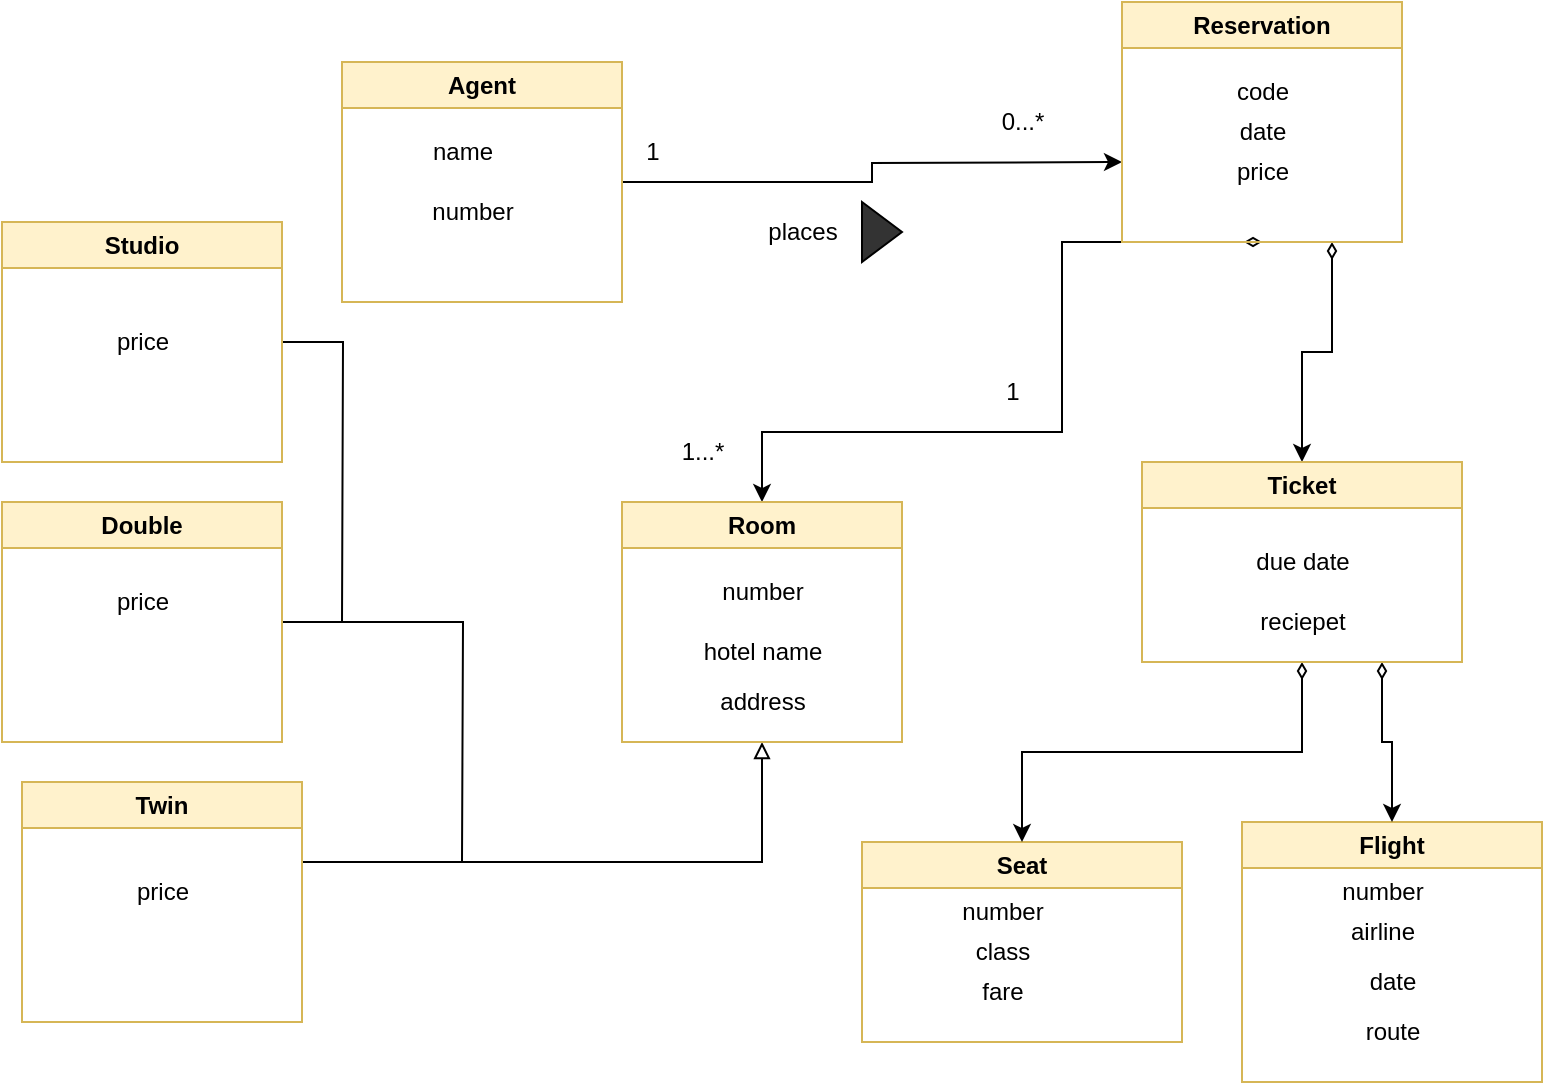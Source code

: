 <mxfile version="21.1.7" type="github">
  <diagram id="C5RBs43oDa-KdzZeNtuy" name="Page-1">
    <mxGraphModel dx="838" dy="597" grid="1" gridSize="10" guides="1" tooltips="1" connect="1" arrows="1" fold="1" page="1" pageScale="1" pageWidth="827" pageHeight="1169" math="0" shadow="0">
      <root>
        <mxCell id="WIyWlLk6GJQsqaUBKTNV-0" />
        <mxCell id="WIyWlLk6GJQsqaUBKTNV-1" parent="WIyWlLk6GJQsqaUBKTNV-0" />
        <mxCell id="3mv8zWbGxLvad9xvJV-8-19" style="edgeStyle=orthogonalEdgeStyle;rounded=0;orthogonalLoop=1;jettySize=auto;html=1;exitX=1;exitY=0.5;exitDx=0;exitDy=0;" parent="WIyWlLk6GJQsqaUBKTNV-1" source="3mv8zWbGxLvad9xvJV-8-0" edge="1">
          <mxGeometry relative="1" as="geometry">
            <mxPoint x="580" y="130" as="targetPoint" />
          </mxGeometry>
        </mxCell>
        <mxCell id="3mv8zWbGxLvad9xvJV-8-0" value="Agent" style="swimlane;whiteSpace=wrap;html=1;startSize=23;fillColor=#fff2cc;strokeColor=#d6b656;" parent="WIyWlLk6GJQsqaUBKTNV-1" vertex="1">
          <mxGeometry x="190" y="80" width="140" height="120" as="geometry">
            <mxRectangle x="310" y="210" width="100" height="30" as="alternateBounds" />
          </mxGeometry>
        </mxCell>
        <mxCell id="3mv8zWbGxLvad9xvJV-8-4" value="number" style="text;html=1;align=center;verticalAlign=middle;resizable=0;points=[];autosize=1;strokeColor=none;fillColor=none;" parent="3mv8zWbGxLvad9xvJV-8-0" vertex="1">
          <mxGeometry x="35" y="60" width="60" height="30" as="geometry" />
        </mxCell>
        <mxCell id="3mv8zWbGxLvad9xvJV-8-5" value="name" style="text;html=1;align=center;verticalAlign=middle;resizable=0;points=[];autosize=1;strokeColor=none;fillColor=none;" parent="3mv8zWbGxLvad9xvJV-8-0" vertex="1">
          <mxGeometry x="35" y="30" width="50" height="30" as="geometry" />
        </mxCell>
        <mxCell id="3mv8zWbGxLvad9xvJV-8-27" style="edgeStyle=orthogonalEdgeStyle;rounded=0;orthogonalLoop=1;jettySize=auto;html=1;exitX=0.5;exitY=1;exitDx=0;exitDy=0;entryX=0.5;entryY=0;entryDx=0;entryDy=0;startArrow=diamondThin;startFill=0;sourcePerimeterSpacing=7;" parent="WIyWlLk6GJQsqaUBKTNV-1" source="3mv8zWbGxLvad9xvJV-8-1" target="3mv8zWbGxLvad9xvJV-8-11" edge="1">
          <mxGeometry relative="1" as="geometry">
            <Array as="points">
              <mxPoint x="550" y="265" />
              <mxPoint x="400" y="265" />
            </Array>
          </mxGeometry>
        </mxCell>
        <mxCell id="ulyiKbnsruMiGm_8XCif-10" style="edgeStyle=orthogonalEdgeStyle;rounded=0;orthogonalLoop=1;jettySize=auto;html=1;exitX=0.75;exitY=1;exitDx=0;exitDy=0;endArrow=classic;endFill=1;startArrow=diamondThin;startFill=0;entryX=0.5;entryY=0;entryDx=0;entryDy=0;" edge="1" parent="WIyWlLk6GJQsqaUBKTNV-1" source="3mv8zWbGxLvad9xvJV-8-1" target="ulyiKbnsruMiGm_8XCif-12">
          <mxGeometry relative="1" as="geometry">
            <mxPoint x="715" y="240" as="targetPoint" />
          </mxGeometry>
        </mxCell>
        <mxCell id="3mv8zWbGxLvad9xvJV-8-1" value="Reservation" style="swimlane;whiteSpace=wrap;html=1;fillColor=#fff2cc;strokeColor=#d6b656;" parent="WIyWlLk6GJQsqaUBKTNV-1" vertex="1">
          <mxGeometry x="580" y="50" width="140" height="120" as="geometry">
            <mxRectangle x="480" y="120" width="70" height="30" as="alternateBounds" />
          </mxGeometry>
        </mxCell>
        <mxCell id="3mv8zWbGxLvad9xvJV-8-6" value="code" style="text;html=1;align=center;verticalAlign=middle;resizable=0;points=[];autosize=1;strokeColor=none;fillColor=none;" parent="3mv8zWbGxLvad9xvJV-8-1" vertex="1">
          <mxGeometry x="45" y="30" width="50" height="30" as="geometry" />
        </mxCell>
        <mxCell id="3mv8zWbGxLvad9xvJV-8-9" value="date" style="text;html=1;align=center;verticalAlign=middle;resizable=0;points=[];autosize=1;strokeColor=none;fillColor=none;" parent="3mv8zWbGxLvad9xvJV-8-1" vertex="1">
          <mxGeometry x="45" y="50" width="50" height="30" as="geometry" />
        </mxCell>
        <mxCell id="3mv8zWbGxLvad9xvJV-8-13" value="price" style="text;html=1;align=center;verticalAlign=middle;resizable=0;points=[];autosize=1;strokeColor=none;fillColor=none;" parent="3mv8zWbGxLvad9xvJV-8-1" vertex="1">
          <mxGeometry x="45" y="70" width="50" height="30" as="geometry" />
        </mxCell>
        <mxCell id="3mv8zWbGxLvad9xvJV-8-25" style="edgeStyle=orthogonalEdgeStyle;rounded=0;orthogonalLoop=1;jettySize=auto;html=1;exitX=1;exitY=0.5;exitDx=0;exitDy=0;entryX=0.5;entryY=1;entryDx=0;entryDy=0;endArrow=block;endFill=0;" parent="WIyWlLk6GJQsqaUBKTNV-1" source="3mv8zWbGxLvad9xvJV-8-2" target="3mv8zWbGxLvad9xvJV-8-11" edge="1">
          <mxGeometry relative="1" as="geometry">
            <Array as="points">
              <mxPoint x="170" y="480" />
              <mxPoint x="400" y="480" />
            </Array>
          </mxGeometry>
        </mxCell>
        <mxCell id="3mv8zWbGxLvad9xvJV-8-2" value="Twin" style="swimlane;whiteSpace=wrap;html=1;fillColor=#fff2cc;strokeColor=#d6b656;" parent="WIyWlLk6GJQsqaUBKTNV-1" vertex="1">
          <mxGeometry x="30" y="440" width="140" height="120" as="geometry">
            <mxRectangle x="310" y="370" width="70" height="30" as="alternateBounds" />
          </mxGeometry>
        </mxCell>
        <mxCell id="3mv8zWbGxLvad9xvJV-8-17" value="price" style="text;html=1;align=center;verticalAlign=middle;resizable=0;points=[];autosize=1;strokeColor=none;fillColor=none;" parent="3mv8zWbGxLvad9xvJV-8-2" vertex="1">
          <mxGeometry x="45" y="40" width="50" height="30" as="geometry" />
        </mxCell>
        <mxCell id="2R_oaOz17dlDIktkUFPh-0" style="edgeStyle=orthogonalEdgeStyle;rounded=0;orthogonalLoop=1;jettySize=auto;html=1;exitX=1;exitY=0.5;exitDx=0;exitDy=0;endArrow=none;endFill=0;" parent="WIyWlLk6GJQsqaUBKTNV-1" source="3mv8zWbGxLvad9xvJV-8-3" edge="1">
          <mxGeometry relative="1" as="geometry">
            <mxPoint x="250" y="480" as="targetPoint" />
          </mxGeometry>
        </mxCell>
        <mxCell id="3mv8zWbGxLvad9xvJV-8-3" value="Double" style="swimlane;whiteSpace=wrap;html=1;fillColor=#fff2cc;strokeColor=#d6b656;" parent="WIyWlLk6GJQsqaUBKTNV-1" vertex="1">
          <mxGeometry x="20" y="300" width="140" height="120" as="geometry" />
        </mxCell>
        <mxCell id="3mv8zWbGxLvad9xvJV-8-11" value="Room" style="swimlane;whiteSpace=wrap;html=1;fillColor=#fff2cc;strokeColor=#d6b656;" parent="WIyWlLk6GJQsqaUBKTNV-1" vertex="1">
          <mxGeometry x="330" y="300" width="140" height="120" as="geometry" />
        </mxCell>
        <mxCell id="3mv8zWbGxLvad9xvJV-8-14" value="number" style="text;html=1;align=center;verticalAlign=middle;resizable=0;points=[];autosize=1;strokeColor=none;fillColor=none;" parent="3mv8zWbGxLvad9xvJV-8-11" vertex="1">
          <mxGeometry x="40" y="30" width="60" height="30" as="geometry" />
        </mxCell>
        <mxCell id="2R_oaOz17dlDIktkUFPh-10" value="hotel name&lt;br&gt;" style="text;html=1;align=center;verticalAlign=middle;resizable=0;points=[];autosize=1;strokeColor=none;fillColor=none;" parent="3mv8zWbGxLvad9xvJV-8-11" vertex="1">
          <mxGeometry x="30" y="60" width="80" height="30" as="geometry" />
        </mxCell>
        <mxCell id="3mv8zWbGxLvad9xvJV-8-20" value="1" style="text;html=1;align=center;verticalAlign=middle;resizable=0;points=[];autosize=1;strokeColor=none;fillColor=none;" parent="WIyWlLk6GJQsqaUBKTNV-1" vertex="1">
          <mxGeometry x="330" y="110" width="30" height="30" as="geometry" />
        </mxCell>
        <mxCell id="3mv8zWbGxLvad9xvJV-8-21" value="0...*" style="text;html=1;align=center;verticalAlign=middle;resizable=0;points=[];autosize=1;strokeColor=none;fillColor=none;" parent="WIyWlLk6GJQsqaUBKTNV-1" vertex="1">
          <mxGeometry x="510" y="95" width="40" height="30" as="geometry" />
        </mxCell>
        <mxCell id="3mv8zWbGxLvad9xvJV-8-22" value="" style="triangle;whiteSpace=wrap;html=1;fillColor=#333333;" parent="WIyWlLk6GJQsqaUBKTNV-1" vertex="1">
          <mxGeometry x="450" y="150" width="20" height="30" as="geometry" />
        </mxCell>
        <mxCell id="3mv8zWbGxLvad9xvJV-8-23" value="places" style="text;html=1;align=center;verticalAlign=middle;resizable=0;points=[];autosize=1;strokeColor=none;fillColor=none;" parent="WIyWlLk6GJQsqaUBKTNV-1" vertex="1">
          <mxGeometry x="390" y="150" width="60" height="30" as="geometry" />
        </mxCell>
        <mxCell id="3mv8zWbGxLvad9xvJV-8-29" value="price" style="text;html=1;align=center;verticalAlign=middle;resizable=0;points=[];autosize=1;strokeColor=none;fillColor=none;" parent="WIyWlLk6GJQsqaUBKTNV-1" vertex="1">
          <mxGeometry x="65" y="335" width="50" height="30" as="geometry" />
        </mxCell>
        <mxCell id="3mv8zWbGxLvad9xvJV-8-30" value="1" style="text;html=1;align=center;verticalAlign=middle;resizable=0;points=[];autosize=1;strokeColor=none;fillColor=none;" parent="WIyWlLk6GJQsqaUBKTNV-1" vertex="1">
          <mxGeometry x="510" y="230" width="30" height="30" as="geometry" />
        </mxCell>
        <mxCell id="3mv8zWbGxLvad9xvJV-8-31" value="1...*" style="text;html=1;align=center;verticalAlign=middle;resizable=0;points=[];autosize=1;strokeColor=none;fillColor=none;" parent="WIyWlLk6GJQsqaUBKTNV-1" vertex="1">
          <mxGeometry x="350" y="260" width="40" height="30" as="geometry" />
        </mxCell>
        <mxCell id="2R_oaOz17dlDIktkUFPh-3" style="edgeStyle=orthogonalEdgeStyle;rounded=0;orthogonalLoop=1;jettySize=auto;html=1;exitX=1;exitY=0.5;exitDx=0;exitDy=0;endArrow=none;endFill=0;" parent="WIyWlLk6GJQsqaUBKTNV-1" source="2R_oaOz17dlDIktkUFPh-1" edge="1">
          <mxGeometry relative="1" as="geometry">
            <mxPoint x="190" y="360" as="targetPoint" />
          </mxGeometry>
        </mxCell>
        <mxCell id="2R_oaOz17dlDIktkUFPh-1" value="Studio" style="swimlane;whiteSpace=wrap;html=1;fillColor=#fff2cc;strokeColor=#d6b656;" parent="WIyWlLk6GJQsqaUBKTNV-1" vertex="1">
          <mxGeometry x="20" y="160" width="140" height="120" as="geometry" />
        </mxCell>
        <mxCell id="2R_oaOz17dlDIktkUFPh-2" value="price" style="text;html=1;align=center;verticalAlign=middle;resizable=0;points=[];autosize=1;strokeColor=none;fillColor=none;" parent="2R_oaOz17dlDIktkUFPh-1" vertex="1">
          <mxGeometry x="45" y="45" width="50" height="30" as="geometry" />
        </mxCell>
        <mxCell id="2R_oaOz17dlDIktkUFPh-4" value="Flight" style="swimlane;whiteSpace=wrap;html=1;fillColor=#fff2cc;strokeColor=#d6b656;" parent="WIyWlLk6GJQsqaUBKTNV-1" vertex="1">
          <mxGeometry x="640" y="460" width="150" height="130" as="geometry">
            <mxRectangle x="480" y="120" width="70" height="30" as="alternateBounds" />
          </mxGeometry>
        </mxCell>
        <mxCell id="2R_oaOz17dlDIktkUFPh-5" value="number" style="text;html=1;align=center;verticalAlign=middle;resizable=0;points=[];autosize=1;strokeColor=none;fillColor=none;" parent="2R_oaOz17dlDIktkUFPh-4" vertex="1">
          <mxGeometry x="40" y="20" width="60" height="30" as="geometry" />
        </mxCell>
        <mxCell id="2R_oaOz17dlDIktkUFPh-6" value="airline" style="text;html=1;align=center;verticalAlign=middle;resizable=0;points=[];autosize=1;strokeColor=none;fillColor=none;" parent="2R_oaOz17dlDIktkUFPh-4" vertex="1">
          <mxGeometry x="40" y="40" width="60" height="30" as="geometry" />
        </mxCell>
        <mxCell id="ulyiKbnsruMiGm_8XCif-4" value="date" style="text;html=1;align=center;verticalAlign=middle;resizable=0;points=[];autosize=1;strokeColor=none;fillColor=none;" vertex="1" parent="2R_oaOz17dlDIktkUFPh-4">
          <mxGeometry x="50" y="65" width="50" height="30" as="geometry" />
        </mxCell>
        <mxCell id="ulyiKbnsruMiGm_8XCif-8" value="route" style="text;html=1;align=center;verticalAlign=middle;resizable=0;points=[];autosize=1;strokeColor=none;fillColor=none;" vertex="1" parent="2R_oaOz17dlDIktkUFPh-4">
          <mxGeometry x="50" y="90" width="50" height="30" as="geometry" />
        </mxCell>
        <mxCell id="ulyiKbnsruMiGm_8XCif-0" value="Seat" style="swimlane;whiteSpace=wrap;html=1;fillColor=#fff2cc;strokeColor=#d6b656;" vertex="1" parent="WIyWlLk6GJQsqaUBKTNV-1">
          <mxGeometry x="450" y="470" width="160" height="100" as="geometry">
            <mxRectangle x="480" y="120" width="70" height="30" as="alternateBounds" />
          </mxGeometry>
        </mxCell>
        <mxCell id="ulyiKbnsruMiGm_8XCif-1" value="number" style="text;html=1;align=center;verticalAlign=middle;resizable=0;points=[];autosize=1;strokeColor=none;fillColor=none;" vertex="1" parent="ulyiKbnsruMiGm_8XCif-0">
          <mxGeometry x="40" y="20" width="60" height="30" as="geometry" />
        </mxCell>
        <mxCell id="ulyiKbnsruMiGm_8XCif-2" value="class" style="text;html=1;align=center;verticalAlign=middle;resizable=0;points=[];autosize=1;strokeColor=none;fillColor=none;" vertex="1" parent="ulyiKbnsruMiGm_8XCif-0">
          <mxGeometry x="45" y="40" width="50" height="30" as="geometry" />
        </mxCell>
        <mxCell id="ulyiKbnsruMiGm_8XCif-3" value="fare" style="text;html=1;align=center;verticalAlign=middle;resizable=0;points=[];autosize=1;strokeColor=none;fillColor=none;" vertex="1" parent="ulyiKbnsruMiGm_8XCif-0">
          <mxGeometry x="50" y="60" width="40" height="30" as="geometry" />
        </mxCell>
        <mxCell id="ulyiKbnsruMiGm_8XCif-18" style="edgeStyle=orthogonalEdgeStyle;rounded=0;orthogonalLoop=1;jettySize=auto;html=1;exitX=0.5;exitY=1;exitDx=0;exitDy=0;entryX=0.5;entryY=0;entryDx=0;entryDy=0;startArrow=diamondThin;startFill=0;" edge="1" parent="WIyWlLk6GJQsqaUBKTNV-1" source="ulyiKbnsruMiGm_8XCif-12" target="ulyiKbnsruMiGm_8XCif-0">
          <mxGeometry relative="1" as="geometry" />
        </mxCell>
        <mxCell id="ulyiKbnsruMiGm_8XCif-19" style="edgeStyle=orthogonalEdgeStyle;rounded=0;orthogonalLoop=1;jettySize=auto;html=1;exitX=0.75;exitY=1;exitDx=0;exitDy=0;entryX=0.5;entryY=0;entryDx=0;entryDy=0;startArrow=diamondThin;startFill=0;" edge="1" parent="WIyWlLk6GJQsqaUBKTNV-1" source="ulyiKbnsruMiGm_8XCif-12" target="2R_oaOz17dlDIktkUFPh-4">
          <mxGeometry relative="1" as="geometry" />
        </mxCell>
        <mxCell id="ulyiKbnsruMiGm_8XCif-12" value="Ticket" style="swimlane;whiteSpace=wrap;html=1;fillColor=#fff2cc;strokeColor=#d6b656;" vertex="1" parent="WIyWlLk6GJQsqaUBKTNV-1">
          <mxGeometry x="590" y="280" width="160" height="100" as="geometry">
            <mxRectangle x="480" y="120" width="70" height="30" as="alternateBounds" />
          </mxGeometry>
        </mxCell>
        <mxCell id="ulyiKbnsruMiGm_8XCif-16" value="due date" style="text;html=1;align=center;verticalAlign=middle;resizable=0;points=[];autosize=1;strokeColor=none;fillColor=none;" vertex="1" parent="ulyiKbnsruMiGm_8XCif-12">
          <mxGeometry x="45" y="35" width="70" height="30" as="geometry" />
        </mxCell>
        <mxCell id="ulyiKbnsruMiGm_8XCif-17" value="reciepet" style="text;html=1;align=center;verticalAlign=middle;resizable=0;points=[];autosize=1;strokeColor=none;fillColor=none;" vertex="1" parent="ulyiKbnsruMiGm_8XCif-12">
          <mxGeometry x="45" y="65" width="70" height="30" as="geometry" />
        </mxCell>
        <mxCell id="ulyiKbnsruMiGm_8XCif-20" value="address" style="text;html=1;align=center;verticalAlign=middle;resizable=0;points=[];autosize=1;strokeColor=none;fillColor=none;" vertex="1" parent="WIyWlLk6GJQsqaUBKTNV-1">
          <mxGeometry x="365" y="385" width="70" height="30" as="geometry" />
        </mxCell>
      </root>
    </mxGraphModel>
  </diagram>
</mxfile>
